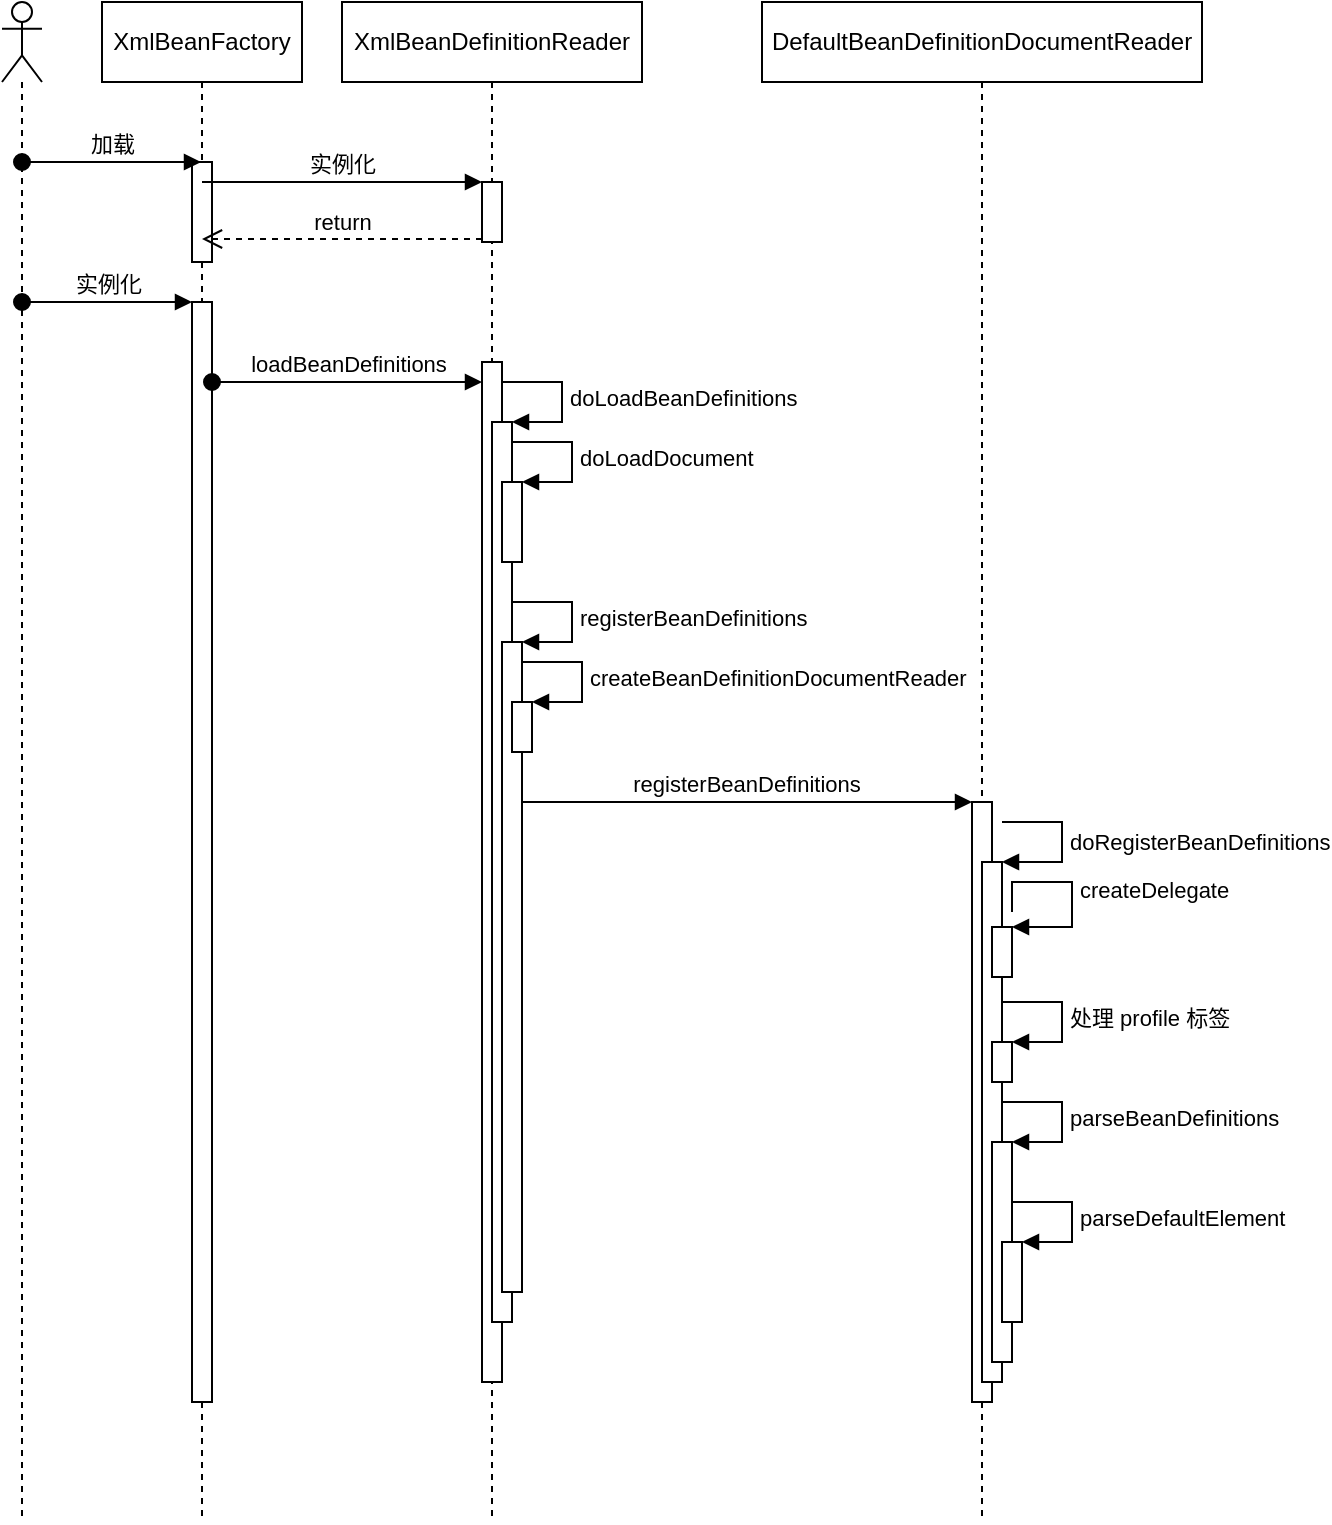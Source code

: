 <mxfile version="19.0.3" type="device"><diagram id="vriMgBLMKdEbHcSbjPdj" name="第 1 页"><mxGraphModel dx="942" dy="685" grid="1" gridSize="10" guides="1" tooltips="1" connect="1" arrows="1" fold="1" page="1" pageScale="1" pageWidth="1100" pageHeight="850" math="0" shadow="0"><root><mxCell id="0"/><mxCell id="1" parent="0"/><mxCell id="3djlHB2tfHtM5K-XRoE--3" value="XmlBeanFactory" style="shape=umlLifeline;perimeter=lifelinePerimeter;whiteSpace=wrap;html=1;container=1;collapsible=0;recursiveResize=0;outlineConnect=0;" parent="1" vertex="1"><mxGeometry x="100" y="40" width="100" height="760" as="geometry"/></mxCell><mxCell id="3djlHB2tfHtM5K-XRoE--10" value="" style="html=1;points=[];perimeter=orthogonalPerimeter;" parent="3djlHB2tfHtM5K-XRoE--3" vertex="1"><mxGeometry x="45" y="80" width="10" height="50" as="geometry"/></mxCell><mxCell id="3djlHB2tfHtM5K-XRoE--15" value="" style="html=1;points=[];perimeter=orthogonalPerimeter;" parent="3djlHB2tfHtM5K-XRoE--3" vertex="1"><mxGeometry x="45" y="150" width="10" height="550" as="geometry"/></mxCell><mxCell id="3djlHB2tfHtM5K-XRoE--16" value="实例化" style="html=1;verticalAlign=bottom;startArrow=oval;endArrow=block;startSize=8;rounded=0;" parent="3djlHB2tfHtM5K-XRoE--3" target="3djlHB2tfHtM5K-XRoE--15" edge="1"><mxGeometry relative="1" as="geometry"><mxPoint x="-40" y="150" as="sourcePoint"/></mxGeometry></mxCell><mxCell id="3djlHB2tfHtM5K-XRoE--42" value="" style="shape=umlLifeline;participant=umlActor;perimeter=lifelinePerimeter;whiteSpace=wrap;html=1;container=1;collapsible=0;recursiveResize=0;verticalAlign=top;spacingTop=36;outlineConnect=0;" parent="3djlHB2tfHtM5K-XRoE--3" vertex="1"><mxGeometry x="-50" width="20" height="760" as="geometry"/></mxCell><mxCell id="3djlHB2tfHtM5K-XRoE--4" value="XmlBeanDefinitionReader" style="shape=umlLifeline;perimeter=lifelinePerimeter;whiteSpace=wrap;html=1;container=1;collapsible=0;recursiveResize=0;outlineConnect=0;" parent="1" vertex="1"><mxGeometry x="220" y="40" width="150" height="760" as="geometry"/></mxCell><mxCell id="3djlHB2tfHtM5K-XRoE--12" value="" style="html=1;points=[];perimeter=orthogonalPerimeter;" parent="3djlHB2tfHtM5K-XRoE--4" vertex="1"><mxGeometry x="70" y="90" width="10" height="30" as="geometry"/></mxCell><mxCell id="3djlHB2tfHtM5K-XRoE--17" value="" style="html=1;points=[];perimeter=orthogonalPerimeter;" parent="3djlHB2tfHtM5K-XRoE--4" vertex="1"><mxGeometry x="70" y="180" width="10" height="510" as="geometry"/></mxCell><mxCell id="3djlHB2tfHtM5K-XRoE--20" value="" style="html=1;points=[];perimeter=orthogonalPerimeter;" parent="3djlHB2tfHtM5K-XRoE--4" vertex="1"><mxGeometry x="75" y="210" width="10" height="450" as="geometry"/></mxCell><mxCell id="3djlHB2tfHtM5K-XRoE--21" value="doLoadBeanDefinitions" style="edgeStyle=orthogonalEdgeStyle;html=1;align=left;spacingLeft=2;endArrow=block;rounded=0;entryX=1;entryY=0;" parent="3djlHB2tfHtM5K-XRoE--4" target="3djlHB2tfHtM5K-XRoE--20" edge="1"><mxGeometry relative="1" as="geometry"><mxPoint x="80" y="190" as="sourcePoint"/><Array as="points"><mxPoint x="110" y="190"/></Array></mxGeometry></mxCell><mxCell id="3djlHB2tfHtM5K-XRoE--22" value="" style="html=1;points=[];perimeter=orthogonalPerimeter;" parent="3djlHB2tfHtM5K-XRoE--4" vertex="1"><mxGeometry x="80" y="240" width="10" height="40" as="geometry"/></mxCell><mxCell id="3djlHB2tfHtM5K-XRoE--23" value="doLoadDocument" style="edgeStyle=orthogonalEdgeStyle;html=1;align=left;spacingLeft=2;endArrow=block;rounded=0;entryX=1;entryY=0;" parent="3djlHB2tfHtM5K-XRoE--4" target="3djlHB2tfHtM5K-XRoE--22" edge="1"><mxGeometry relative="1" as="geometry"><mxPoint x="85" y="220" as="sourcePoint"/><Array as="points"><mxPoint x="115" y="220"/></Array></mxGeometry></mxCell><mxCell id="3djlHB2tfHtM5K-XRoE--24" value="" style="html=1;points=[];perimeter=orthogonalPerimeter;" parent="3djlHB2tfHtM5K-XRoE--4" vertex="1"><mxGeometry x="80" y="320" width="10" height="325" as="geometry"/></mxCell><mxCell id="3djlHB2tfHtM5K-XRoE--25" value="registerBeanDefinitions" style="edgeStyle=orthogonalEdgeStyle;html=1;align=left;spacingLeft=2;endArrow=block;rounded=0;entryX=1;entryY=0;" parent="3djlHB2tfHtM5K-XRoE--4" target="3djlHB2tfHtM5K-XRoE--24" edge="1"><mxGeometry relative="1" as="geometry"><mxPoint x="85" y="300" as="sourcePoint"/><Array as="points"><mxPoint x="115" y="300"/></Array></mxGeometry></mxCell><mxCell id="3djlHB2tfHtM5K-XRoE--26" value="" style="html=1;points=[];perimeter=orthogonalPerimeter;" parent="3djlHB2tfHtM5K-XRoE--4" vertex="1"><mxGeometry x="85" y="350" width="10" height="25" as="geometry"/></mxCell><mxCell id="3djlHB2tfHtM5K-XRoE--27" value="createBeanDefinitionDocumentReader" style="edgeStyle=orthogonalEdgeStyle;html=1;align=left;spacingLeft=2;endArrow=block;rounded=0;entryX=1;entryY=0;" parent="3djlHB2tfHtM5K-XRoE--4" target="3djlHB2tfHtM5K-XRoE--26" edge="1"><mxGeometry relative="1" as="geometry"><mxPoint x="90" y="330" as="sourcePoint"/><Array as="points"><mxPoint x="120" y="330"/></Array></mxGeometry></mxCell><mxCell id="3djlHB2tfHtM5K-XRoE--5" value="DefaultBeanDefinitionDocumentReader" style="shape=umlLifeline;perimeter=lifelinePerimeter;whiteSpace=wrap;html=1;container=1;collapsible=0;recursiveResize=0;outlineConnect=0;" parent="1" vertex="1"><mxGeometry x="430" y="40" width="220" height="760" as="geometry"/></mxCell><mxCell id="3djlHB2tfHtM5K-XRoE--28" value="" style="html=1;points=[];perimeter=orthogonalPerimeter;" parent="3djlHB2tfHtM5K-XRoE--5" vertex="1"><mxGeometry x="105" y="400" width="10" height="300" as="geometry"/></mxCell><mxCell id="3djlHB2tfHtM5K-XRoE--31" value="" style="html=1;points=[];perimeter=orthogonalPerimeter;" parent="3djlHB2tfHtM5K-XRoE--5" vertex="1"><mxGeometry x="110" y="430" width="10" height="260" as="geometry"/></mxCell><mxCell id="3djlHB2tfHtM5K-XRoE--32" value="doRegisterBeanDefinitions" style="edgeStyle=orthogonalEdgeStyle;html=1;align=left;spacingLeft=2;endArrow=block;rounded=0;entryX=1;entryY=0;" parent="3djlHB2tfHtM5K-XRoE--5" target="3djlHB2tfHtM5K-XRoE--31" edge="1"><mxGeometry relative="1" as="geometry"><mxPoint x="120" y="410" as="sourcePoint"/><Array as="points"><mxPoint x="150" y="410"/></Array></mxGeometry></mxCell><mxCell id="3djlHB2tfHtM5K-XRoE--36" value="" style="html=1;points=[];perimeter=orthogonalPerimeter;" parent="3djlHB2tfHtM5K-XRoE--5" vertex="1"><mxGeometry x="115" y="462.5" width="10" height="25" as="geometry"/></mxCell><mxCell id="3djlHB2tfHtM5K-XRoE--37" value="createDelegate" style="edgeStyle=orthogonalEdgeStyle;html=1;align=left;spacingLeft=2;endArrow=block;rounded=0;entryX=1;entryY=0;" parent="3djlHB2tfHtM5K-XRoE--5" target="3djlHB2tfHtM5K-XRoE--36" edge="1"><mxGeometry relative="1" as="geometry"><mxPoint x="125" y="455" as="sourcePoint"/><Array as="points"><mxPoint x="125" y="440"/><mxPoint x="155" y="440"/><mxPoint x="155" y="463"/></Array></mxGeometry></mxCell><mxCell id="3djlHB2tfHtM5K-XRoE--40" value="" style="html=1;points=[];perimeter=orthogonalPerimeter;" parent="3djlHB2tfHtM5K-XRoE--5" vertex="1"><mxGeometry x="115" y="520" width="10" height="20" as="geometry"/></mxCell><mxCell id="3djlHB2tfHtM5K-XRoE--41" value="处理 profile&amp;nbsp;标签" style="edgeStyle=orthogonalEdgeStyle;html=1;align=left;spacingLeft=2;endArrow=block;rounded=0;entryX=1;entryY=0;" parent="3djlHB2tfHtM5K-XRoE--5" target="3djlHB2tfHtM5K-XRoE--40" edge="1"><mxGeometry relative="1" as="geometry"><mxPoint x="120" y="500" as="sourcePoint"/><Array as="points"><mxPoint x="150" y="500"/></Array></mxGeometry></mxCell><mxCell id="3djlHB2tfHtM5K-XRoE--44" value="parseBeanDefinitions" style="edgeStyle=orthogonalEdgeStyle;html=1;align=left;spacingLeft=2;endArrow=block;rounded=0;entryX=1;entryY=0;" parent="3djlHB2tfHtM5K-XRoE--5" edge="1"><mxGeometry relative="1" as="geometry"><mxPoint x="120" y="550" as="sourcePoint"/><Array as="points"><mxPoint x="150" y="550"/></Array><mxPoint x="125" y="570" as="targetPoint"/></mxGeometry></mxCell><mxCell id="3djlHB2tfHtM5K-XRoE--45" value="" style="html=1;points=[];perimeter=orthogonalPerimeter;" parent="3djlHB2tfHtM5K-XRoE--5" vertex="1"><mxGeometry x="115" y="570" width="10" height="110" as="geometry"/></mxCell><mxCell id="3djlHB2tfHtM5K-XRoE--51" value="" style="html=1;points=[];perimeter=orthogonalPerimeter;" parent="3djlHB2tfHtM5K-XRoE--5" vertex="1"><mxGeometry x="120" y="620" width="10" height="40" as="geometry"/></mxCell><mxCell id="3djlHB2tfHtM5K-XRoE--52" value="parseDefaultElement" style="edgeStyle=orthogonalEdgeStyle;html=1;align=left;spacingLeft=2;endArrow=block;rounded=0;entryX=1;entryY=0;" parent="3djlHB2tfHtM5K-XRoE--5" target="3djlHB2tfHtM5K-XRoE--51" edge="1"><mxGeometry relative="1" as="geometry"><mxPoint x="125" y="600" as="sourcePoint"/><Array as="points"><mxPoint x="155" y="600"/></Array></mxGeometry></mxCell><mxCell id="3djlHB2tfHtM5K-XRoE--11" value="加载" style="html=1;verticalAlign=bottom;startArrow=oval;endArrow=block;startSize=8;rounded=0;" parent="1" target="3djlHB2tfHtM5K-XRoE--3" edge="1"><mxGeometry relative="1" as="geometry"><mxPoint x="60" y="120" as="sourcePoint"/></mxGeometry></mxCell><mxCell id="3djlHB2tfHtM5K-XRoE--13" value="实例化" style="html=1;verticalAlign=bottom;endArrow=block;entryX=0;entryY=0;rounded=0;" parent="1" source="3djlHB2tfHtM5K-XRoE--3" target="3djlHB2tfHtM5K-XRoE--12" edge="1"><mxGeometry relative="1" as="geometry"><mxPoint x="220" y="120" as="sourcePoint"/></mxGeometry></mxCell><mxCell id="3djlHB2tfHtM5K-XRoE--14" value="return" style="html=1;verticalAlign=bottom;endArrow=open;dashed=1;endSize=8;exitX=0;exitY=0.95;rounded=0;" parent="1" source="3djlHB2tfHtM5K-XRoE--12" target="3djlHB2tfHtM5K-XRoE--3" edge="1"><mxGeometry relative="1" as="geometry"><mxPoint x="220" y="196" as="targetPoint"/></mxGeometry></mxCell><mxCell id="3djlHB2tfHtM5K-XRoE--18" value="loadBeanDefinitions" style="html=1;verticalAlign=bottom;startArrow=oval;endArrow=block;startSize=8;rounded=0;" parent="1" source="3djlHB2tfHtM5K-XRoE--15" target="3djlHB2tfHtM5K-XRoE--17" edge="1"><mxGeometry relative="1" as="geometry"><mxPoint x="230" y="220" as="sourcePoint"/><Array as="points"><mxPoint x="200" y="230"/></Array></mxGeometry></mxCell><mxCell id="3djlHB2tfHtM5K-XRoE--29" value="registerBeanDefinitions" style="html=1;verticalAlign=bottom;endArrow=block;entryX=0;entryY=0;rounded=0;exitX=1;exitY=0.246;exitDx=0;exitDy=0;exitPerimeter=0;" parent="1" target="3djlHB2tfHtM5K-XRoE--28" edge="1" source="3djlHB2tfHtM5K-XRoE--24"><mxGeometry relative="1" as="geometry"><mxPoint x="320" y="443" as="sourcePoint"/></mxGeometry></mxCell></root></mxGraphModel></diagram></mxfile>